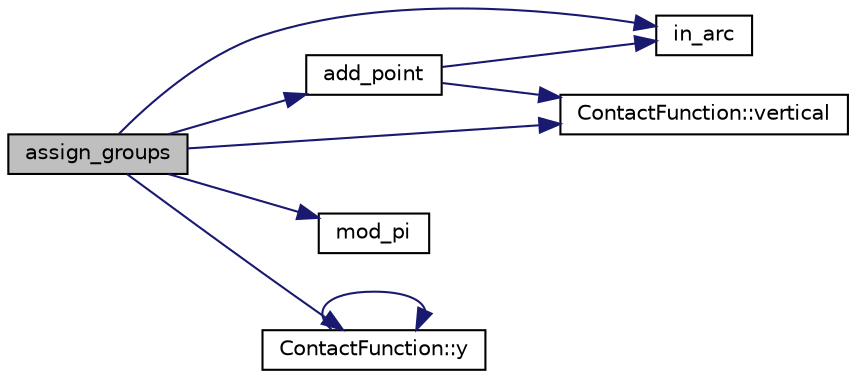 digraph "assign_groups"
{
 // LATEX_PDF_SIZE
  edge [fontname="Helvetica",fontsize="10",labelfontname="Helvetica",labelfontsize="10"];
  node [fontname="Helvetica",fontsize="10",shape=record];
  rankdir="LR";
  Node1 [label="assign_groups",height=0.2,width=0.4,color="black", fillcolor="grey75", style="filled", fontcolor="black",tooltip=" "];
  Node1 -> Node2 [color="midnightblue",fontsize="10",style="solid",fontname="Helvetica"];
  Node2 [label="add_point",height=0.2,width=0.4,color="black", fillcolor="white", style="filled",URL="$d6/d39/cs_8_c.html#a7ccb7ae432a3132107521a91f8fda266",tooltip=" "];
  Node2 -> Node3 [color="midnightblue",fontsize="10",style="solid",fontname="Helvetica"];
  Node3 [label="in_arc",height=0.2,width=0.4,color="black", fillcolor="white", style="filled",URL="$d6/d39/cs_8_c.html#aa11ddde06a3d235fc35c23b35b26ea37",tooltip=" "];
  Node2 -> Node4 [color="midnightblue",fontsize="10",style="solid",fontname="Helvetica"];
  Node4 [label="ContactFunction::vertical",height=0.2,width=0.4,color="black", fillcolor="white", style="filled",URL="$d2/d41/class_contact_function.html#a6b900f04e431aeeca87a1fa024f5e8e0",tooltip=" "];
  Node1 -> Node3 [color="midnightblue",fontsize="10",style="solid",fontname="Helvetica"];
  Node1 -> Node5 [color="midnightblue",fontsize="10",style="solid",fontname="Helvetica"];
  Node5 [label="mod_pi",height=0.2,width=0.4,color="black", fillcolor="white", style="filled",URL="$d6/d39/cs_8_c.html#acbffffcb40f86b2239411252d8d40ff5",tooltip=" "];
  Node1 -> Node4 [color="midnightblue",fontsize="10",style="solid",fontname="Helvetica"];
  Node1 -> Node6 [color="midnightblue",fontsize="10",style="solid",fontname="Helvetica"];
  Node6 [label="ContactFunction::y",height=0.2,width=0.4,color="black", fillcolor="white", style="filled",URL="$d2/d41/class_contact_function.html#ab8260d054902416d81cb2f04c120edc4",tooltip=" "];
  Node6 -> Node6 [color="midnightblue",fontsize="10",style="solid",fontname="Helvetica"];
}
